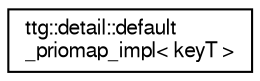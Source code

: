 digraph "Graphical Class Hierarchy"
{
 // LATEX_PDF_SIZE
  edge [fontname="FreeSans",fontsize="10",labelfontname="FreeSans",labelfontsize="10"];
  node [fontname="FreeSans",fontsize="10",shape=record];
  rankdir="LR";
  Node0 [label="ttg::detail::default\l_priomap_impl\< keyT \>",height=0.2,width=0.4,color="black", fillcolor="white", style="filled",URL="$structttg_1_1detail_1_1default__priomap__impl.html",tooltip="the default priority map implementation"];
}
